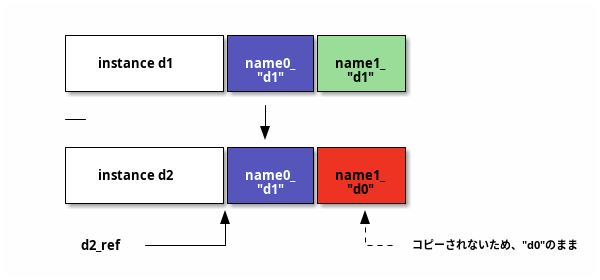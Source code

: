 @startditaa
    +---------------+--------+--------+
    |               | cBLU   | cGRE   | 
    | instance d1   | name0_ | name1_ |
    |               |  "d1"  |  "d1"  |
    +---------------+--------+--------+   
                        |
    ---                 |
                        v
    +---------------+--------+--------+
    |               | cBLU   | cRED   |
    | instance d2   | name0_ | name1_ |
    |               |  "d1"  |  "d0"  |
    +---------------+--------+--------+
                    ^             ^
                    |             |
     d2_ref --------+             +-=- コピーされないため、"d0"のまま
@endditaa
